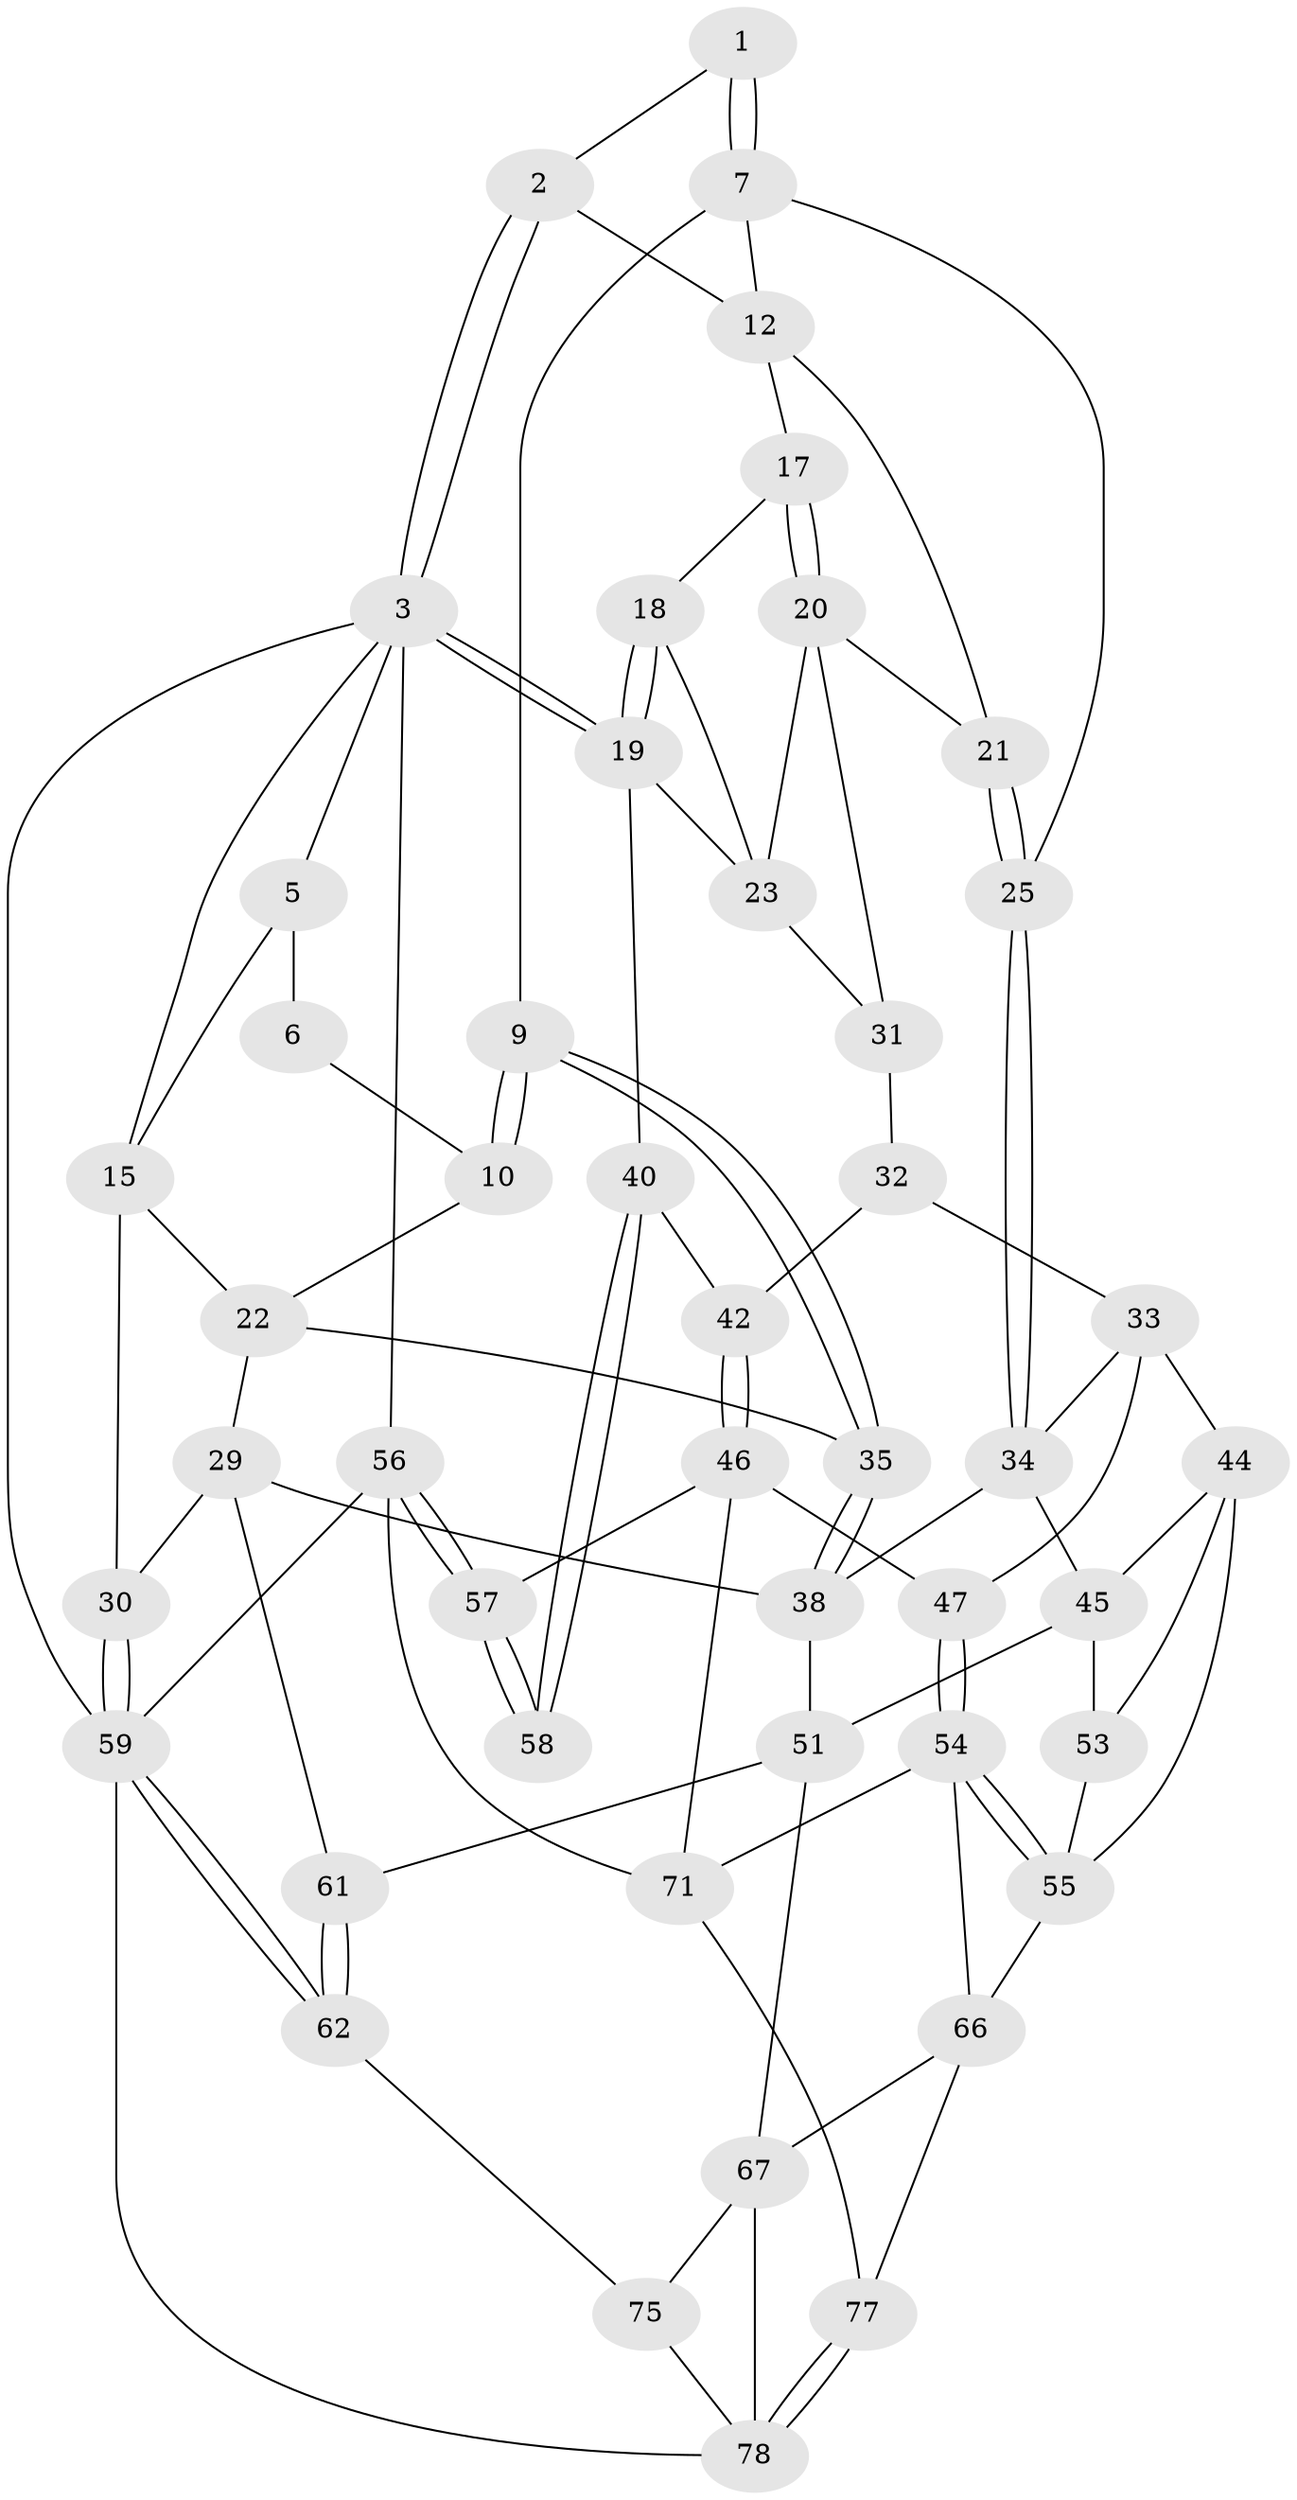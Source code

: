 // original degree distribution, {3: 0.025, 4: 0.225, 6: 0.2, 5: 0.55}
// Generated by graph-tools (version 1.1) at 2025/11/02/27/25 16:11:52]
// undirected, 48 vertices, 104 edges
graph export_dot {
graph [start="1"]
  node [color=gray90,style=filled];
  1 [pos="+0.5976711030197968+0"];
  2 [pos="+0.6969955578348838+0"];
  3 [pos="+1+0",super="+4"];
  5 [pos="+0+0",super="+14"];
  6 [pos="+0.4826287538169785+0",super="+11"];
  7 [pos="+0.5707495529530849+0.1570373540761129",super="+8"];
  9 [pos="+0.388470564670298+0.23527875110722518"];
  10 [pos="+0.3573855456702131+0.19400783457623919"];
  12 [pos="+0.7637425834307799+0.05744218817352913",super="+13"];
  15 [pos="+0.1441901781313591+0.08975123357462456",super="+16"];
  17 [pos="+0.8793156430217419+0.11763706917264392"];
  18 [pos="+0.999724371476573+0.12640618881565072"];
  19 [pos="+1+0",super="+26"];
  20 [pos="+0.7873513310817676+0.23394181234811642",super="+24"];
  21 [pos="+0.7695602367501514+0.21691497494011708"];
  22 [pos="+0.17687478168527856+0.18279642434590568",super="+28"];
  23 [pos="+0.9266905087956147+0.20861454602671237",super="+27"];
  25 [pos="+0.5765634368996005+0.272715196484396"];
  29 [pos="+0+0.38688770331015065",super="+49"];
  30 [pos="+0+0.38321976613381925"];
  31 [pos="+0.8118903887224341+0.3188604586156012",super="+36"];
  32 [pos="+0.7470735693927067+0.39282576015504567",super="+39"];
  33 [pos="+0.6646838424901753+0.41282338767610227",super="+43"];
  34 [pos="+0.5913264831628935+0.31630449946163375",super="+37"];
  35 [pos="+0.336924749879601+0.40786524479872216"];
  38 [pos="+0.3370340998928294+0.4092041853664138",super="+48"];
  40 [pos="+1+0.6364977665509446",super="+41"];
  42 [pos="+0.8621256487580563+0.5951980773627347"];
  44 [pos="+0.558314165429553+0.5335636810213892",super="+52"];
  45 [pos="+0.4612010210311478+0.5047234221972265",super="+50"];
  46 [pos="+0.7936696123547361+0.6507031557324705",super="+70"];
  47 [pos="+0.6417211348055615+0.5652941550418923"];
  51 [pos="+0.342164360016487+0.6420090754406841",super="+63"];
  53 [pos="+0.42133356837629965+0.6669626386957792"];
  54 [pos="+0.5666047591069466+0.8068034581898819",super="+72"];
  55 [pos="+0.544456222905258+0.7971917841657893",super="+65"];
  56 [pos="+1+1"];
  57 [pos="+1+1",super="+69"];
  58 [pos="+1+0.7491959278458268",super="+68"];
  59 [pos="+0+0.8488083416238356",super="+60"];
  61 [pos="+0.15596372092653266+0.6062615734811424",super="+64"];
  62 [pos="+0+0.8074084608553662",super="+73"];
  66 [pos="+0.3729915197078504+0.8261129863245839",super="+76"];
  67 [pos="+0.3682864276635455+0.8247194513496585",super="+74"];
  71 [pos="+0.7088177739399748+0.8897820337641718",super="+80"];
  75 [pos="+0.17318921928163516+0.8428737655803944"];
  77 [pos="+0.3792678539816582+1"];
  78 [pos="+0.34176228000120307+1",super="+79"];
  1 -- 2;
  1 -- 7;
  1 -- 7;
  2 -- 3;
  2 -- 3;
  2 -- 12;
  3 -- 19;
  3 -- 19;
  3 -- 56;
  3 -- 59;
  3 -- 5;
  3 -- 15;
  5 -- 6 [weight=2];
  5 -- 15;
  6 -- 10;
  7 -- 9;
  7 -- 25;
  7 -- 12;
  9 -- 10;
  9 -- 10;
  9 -- 35;
  9 -- 35;
  10 -- 22;
  12 -- 17;
  12 -- 21;
  15 -- 22;
  15 -- 30;
  17 -- 18;
  17 -- 20;
  17 -- 20;
  18 -- 19;
  18 -- 19;
  18 -- 23;
  19 -- 40;
  19 -- 23;
  20 -- 21;
  20 -- 31;
  20 -- 23;
  21 -- 25;
  21 -- 25;
  22 -- 35;
  22 -- 29;
  23 -- 31;
  25 -- 34;
  25 -- 34;
  29 -- 30;
  29 -- 61;
  29 -- 38;
  30 -- 59;
  30 -- 59;
  31 -- 32 [weight=2];
  32 -- 33;
  32 -- 42;
  33 -- 34;
  33 -- 44;
  33 -- 47;
  34 -- 45;
  34 -- 38;
  35 -- 38;
  35 -- 38;
  38 -- 51;
  40 -- 58 [weight=2];
  40 -- 58;
  40 -- 42;
  42 -- 46;
  42 -- 46;
  44 -- 45;
  44 -- 53;
  44 -- 55;
  45 -- 53;
  45 -- 51;
  46 -- 47;
  46 -- 57;
  46 -- 71;
  47 -- 54;
  47 -- 54;
  51 -- 67;
  51 -- 61;
  53 -- 55;
  54 -- 55;
  54 -- 55;
  54 -- 66;
  54 -- 71;
  55 -- 66;
  56 -- 57;
  56 -- 57;
  56 -- 59;
  56 -- 71;
  57 -- 58 [weight=2];
  57 -- 58;
  59 -- 62;
  59 -- 62;
  59 -- 78;
  61 -- 62 [weight=2];
  61 -- 62;
  62 -- 75;
  66 -- 67;
  66 -- 77;
  67 -- 75;
  67 -- 78;
  71 -- 77;
  75 -- 78;
  77 -- 78;
  77 -- 78;
}
